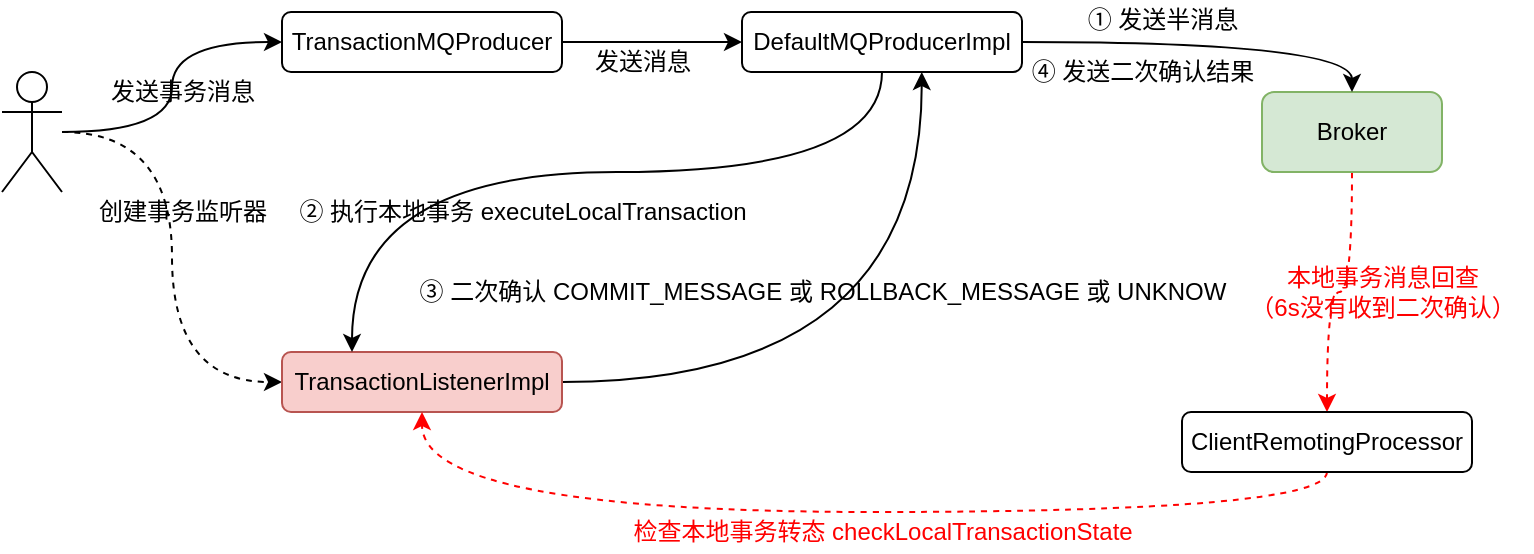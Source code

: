 <mxfile version="15.8.7" type="device"><diagram id="IkcEoKAZshbevAPjwn17" name="第 1 页"><mxGraphModel dx="943" dy="739" grid="1" gridSize="10" guides="1" tooltips="1" connect="1" arrows="1" fold="1" page="1" pageScale="1" pageWidth="827" pageHeight="1169" math="0" shadow="0"><root><mxCell id="0"/><mxCell id="1" parent="0"/><mxCell id="XHhiZCQOIkzmyhsfWX7r-3" style="edgeStyle=orthogonalEdgeStyle;rounded=0;orthogonalLoop=1;jettySize=auto;html=1;entryX=0;entryY=0.5;entryDx=0;entryDy=0;curved=1;" edge="1" parent="1" source="XHhiZCQOIkzmyhsfWX7r-1" target="XHhiZCQOIkzmyhsfWX7r-2"><mxGeometry relative="1" as="geometry"/></mxCell><mxCell id="XHhiZCQOIkzmyhsfWX7r-7" style="edgeStyle=orthogonalEdgeStyle;curved=1;rounded=0;orthogonalLoop=1;jettySize=auto;html=1;entryX=0;entryY=0.5;entryDx=0;entryDy=0;dashed=1;" edge="1" parent="1" source="XHhiZCQOIkzmyhsfWX7r-1" target="XHhiZCQOIkzmyhsfWX7r-5"><mxGeometry relative="1" as="geometry"/></mxCell><mxCell id="XHhiZCQOIkzmyhsfWX7r-1" value="" style="shape=umlActor;verticalLabelPosition=bottom;verticalAlign=top;html=1;outlineConnect=0;" vertex="1" parent="1"><mxGeometry x="60" y="190" width="30" height="60" as="geometry"/></mxCell><mxCell id="XHhiZCQOIkzmyhsfWX7r-11" style="edgeStyle=orthogonalEdgeStyle;curved=1;rounded=0;orthogonalLoop=1;jettySize=auto;html=1;" edge="1" parent="1" source="XHhiZCQOIkzmyhsfWX7r-2" target="XHhiZCQOIkzmyhsfWX7r-10"><mxGeometry relative="1" as="geometry"/></mxCell><mxCell id="XHhiZCQOIkzmyhsfWX7r-2" value="TransactionMQProducer" style="rounded=1;whiteSpace=wrap;html=1;" vertex="1" parent="1"><mxGeometry x="200" y="160" width="140" height="30" as="geometry"/></mxCell><mxCell id="XHhiZCQOIkzmyhsfWX7r-4" value="发送事务消息" style="text;html=1;align=center;verticalAlign=middle;resizable=0;points=[];autosize=1;strokeColor=none;fillColor=none;" vertex="1" parent="1"><mxGeometry x="105" y="190" width="90" height="20" as="geometry"/></mxCell><mxCell id="XHhiZCQOIkzmyhsfWX7r-21" style="edgeStyle=orthogonalEdgeStyle;curved=1;rounded=0;orthogonalLoop=1;jettySize=auto;html=1;entryX=0.642;entryY=1;entryDx=0;entryDy=0;entryPerimeter=0;" edge="1" parent="1" source="XHhiZCQOIkzmyhsfWX7r-5" target="XHhiZCQOIkzmyhsfWX7r-10"><mxGeometry relative="1" as="geometry"/></mxCell><mxCell id="XHhiZCQOIkzmyhsfWX7r-5" value="TransactionListenerImpl" style="rounded=1;whiteSpace=wrap;html=1;fillColor=#f8cecc;strokeColor=#b85450;" vertex="1" parent="1"><mxGeometry x="200" y="330" width="140" height="30" as="geometry"/></mxCell><mxCell id="XHhiZCQOIkzmyhsfWX7r-8" value="创建事务监听器" style="text;html=1;align=center;verticalAlign=middle;resizable=0;points=[];autosize=1;strokeColor=none;fillColor=none;" vertex="1" parent="1"><mxGeometry x="100" y="250" width="100" height="20" as="geometry"/></mxCell><mxCell id="XHhiZCQOIkzmyhsfWX7r-25" style="edgeStyle=orthogonalEdgeStyle;curved=1;rounded=0;orthogonalLoop=1;jettySize=auto;html=1;entryX=0.5;entryY=0;entryDx=0;entryDy=0;fillColor=#f8cecc;strokeColor=#FF0000;dashed=1;" edge="1" parent="1" source="XHhiZCQOIkzmyhsfWX7r-9" target="XHhiZCQOIkzmyhsfWX7r-24"><mxGeometry relative="1" as="geometry"/></mxCell><mxCell id="XHhiZCQOIkzmyhsfWX7r-9" value="Broker" style="rounded=1;whiteSpace=wrap;html=1;fillColor=#d5e8d4;strokeColor=#82b366;" vertex="1" parent="1"><mxGeometry x="690" y="200" width="90" height="40" as="geometry"/></mxCell><mxCell id="XHhiZCQOIkzmyhsfWX7r-15" style="edgeStyle=orthogonalEdgeStyle;curved=1;rounded=0;orthogonalLoop=1;jettySize=auto;html=1;entryX=0.5;entryY=0;entryDx=0;entryDy=0;" edge="1" parent="1" source="XHhiZCQOIkzmyhsfWX7r-10" target="XHhiZCQOIkzmyhsfWX7r-9"><mxGeometry relative="1" as="geometry"/></mxCell><mxCell id="XHhiZCQOIkzmyhsfWX7r-19" style="edgeStyle=orthogonalEdgeStyle;curved=1;rounded=0;orthogonalLoop=1;jettySize=auto;html=1;entryX=0.25;entryY=0;entryDx=0;entryDy=0;" edge="1" parent="1" source="XHhiZCQOIkzmyhsfWX7r-10" target="XHhiZCQOIkzmyhsfWX7r-5"><mxGeometry relative="1" as="geometry"><Array as="points"><mxPoint x="500" y="240"/><mxPoint x="235" y="240"/></Array></mxGeometry></mxCell><mxCell id="XHhiZCQOIkzmyhsfWX7r-10" value="DefaultMQProducerImpl" style="rounded=1;whiteSpace=wrap;html=1;" vertex="1" parent="1"><mxGeometry x="430" y="160" width="140" height="30" as="geometry"/></mxCell><mxCell id="XHhiZCQOIkzmyhsfWX7r-12" value="发送消息" style="text;html=1;align=center;verticalAlign=middle;resizable=0;points=[];autosize=1;strokeColor=none;fillColor=none;" vertex="1" parent="1"><mxGeometry x="350" y="175" width="60" height="20" as="geometry"/></mxCell><mxCell id="XHhiZCQOIkzmyhsfWX7r-14" value="① 发送半消息" style="text;html=1;align=center;verticalAlign=middle;resizable=0;points=[];autosize=1;strokeColor=none;fillColor=none;" vertex="1" parent="1"><mxGeometry x="595" y="154" width="90" height="20" as="geometry"/></mxCell><mxCell id="XHhiZCQOIkzmyhsfWX7r-20" value="② 执行本地事务 executeLocalTransaction" style="text;html=1;align=center;verticalAlign=middle;resizable=0;points=[];autosize=1;strokeColor=none;fillColor=none;" vertex="1" parent="1"><mxGeometry x="200" y="250" width="240" height="20" as="geometry"/></mxCell><mxCell id="XHhiZCQOIkzmyhsfWX7r-22" value="③ 二次确认 COMMIT_MESSAGE 或&amp;nbsp;ROLLBACK_MESSAGE 或&amp;nbsp;UNKNOW" style="text;html=1;align=center;verticalAlign=middle;resizable=0;points=[];autosize=1;strokeColor=none;fillColor=none;" vertex="1" parent="1"><mxGeometry x="260" y="290" width="420" height="20" as="geometry"/></mxCell><mxCell id="XHhiZCQOIkzmyhsfWX7r-23" value="④ 发送二次确认结果" style="text;html=1;align=center;verticalAlign=middle;resizable=0;points=[];autosize=1;strokeColor=none;fillColor=none;" vertex="1" parent="1"><mxGeometry x="565" y="180" width="130" height="20" as="geometry"/></mxCell><mxCell id="XHhiZCQOIkzmyhsfWX7r-27" style="edgeStyle=orthogonalEdgeStyle;curved=1;rounded=0;orthogonalLoop=1;jettySize=auto;html=1;entryX=0.5;entryY=1;entryDx=0;entryDy=0;dashed=1;exitX=0.5;exitY=1;exitDx=0;exitDy=0;fillColor=#f8cecc;strokeColor=#FF0000;" edge="1" parent="1" source="XHhiZCQOIkzmyhsfWX7r-24" target="XHhiZCQOIkzmyhsfWX7r-5"><mxGeometry relative="1" as="geometry"/></mxCell><mxCell id="XHhiZCQOIkzmyhsfWX7r-24" value="ClientRemotingProcessor" style="rounded=1;whiteSpace=wrap;html=1;" vertex="1" parent="1"><mxGeometry x="650" y="360" width="145" height="30" as="geometry"/></mxCell><mxCell id="XHhiZCQOIkzmyhsfWX7r-26" value="本地事务消息回查&lt;br&gt;（6s没有收到二次确认）" style="text;html=1;align=center;verticalAlign=middle;resizable=0;points=[];autosize=1;strokeColor=none;fillColor=none;fontColor=#FF0000;" vertex="1" parent="1"><mxGeometry x="675" y="285" width="150" height="30" as="geometry"/></mxCell><mxCell id="XHhiZCQOIkzmyhsfWX7r-28" value="检查本地事务转态 checkLocalTransactionState" style="text;html=1;align=center;verticalAlign=middle;resizable=0;points=[];autosize=1;strokeColor=none;fillColor=none;fontColor=#FF0000;" vertex="1" parent="1"><mxGeometry x="365" y="410" width="270" height="20" as="geometry"/></mxCell></root></mxGraphModel></diagram></mxfile>